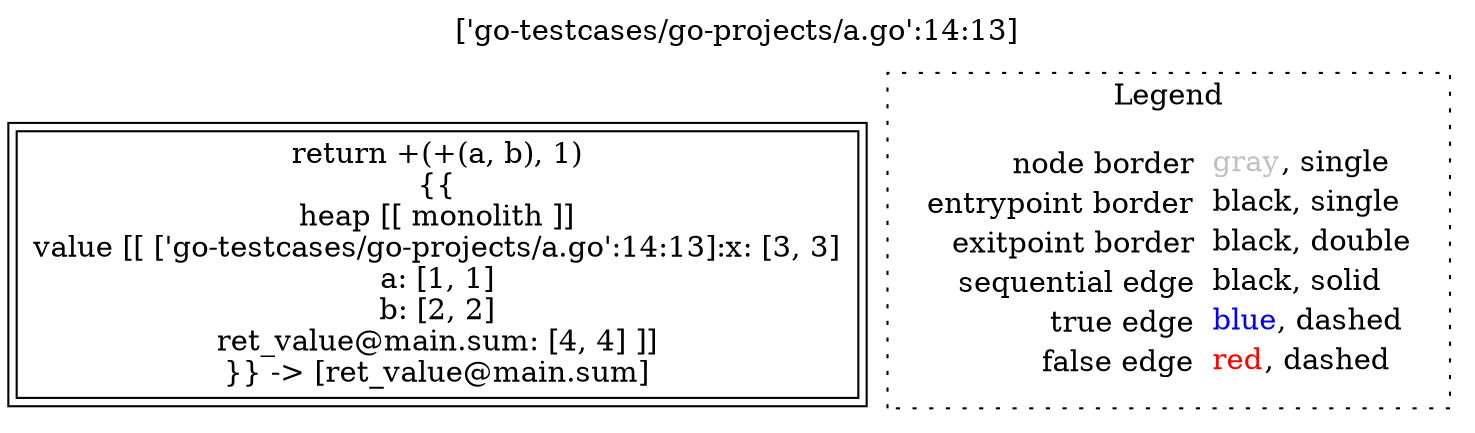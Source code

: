 digraph {
	labelloc="t";
	label="['go-testcases/go-projects/a.go':14:13]";
	"node0" [shape="rect",color="black",peripheries="2",label=<return +(+(a, b), 1)<BR/>{{<BR/>heap [[ monolith ]]<BR/>value [[ ['go-testcases/go-projects/a.go':14:13]:x: [3, 3]<BR/>a: [1, 1]<BR/>b: [2, 2]<BR/>ret_value@main.sum: [4, 4] ]]<BR/>}} -&gt; [ret_value@main.sum]>];
subgraph cluster_legend {
	label="Legend";
	style=dotted;
	node [shape=plaintext];
	"legend" [label=<<table border="0" cellpadding="2" cellspacing="0" cellborder="0"><tr><td align="right">node border&nbsp;</td><td align="left"><font color="gray">gray</font>, single</td></tr><tr><td align="right">entrypoint border&nbsp;</td><td align="left"><font color="black">black</font>, single</td></tr><tr><td align="right">exitpoint border&nbsp;</td><td align="left"><font color="black">black</font>, double</td></tr><tr><td align="right">sequential edge&nbsp;</td><td align="left"><font color="black">black</font>, solid</td></tr><tr><td align="right">true edge&nbsp;</td><td align="left"><font color="blue">blue</font>, dashed</td></tr><tr><td align="right">false edge&nbsp;</td><td align="left"><font color="red">red</font>, dashed</td></tr></table>>];
}

}
